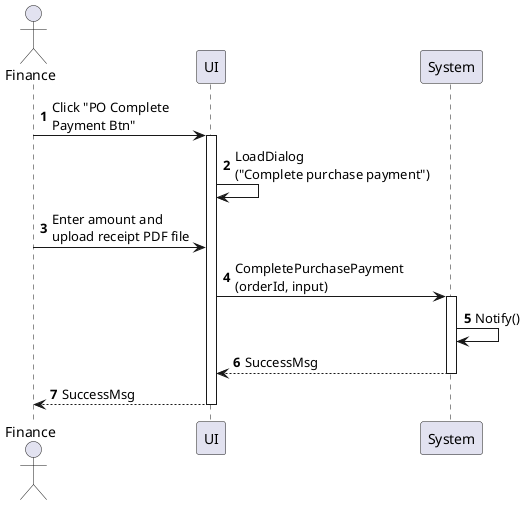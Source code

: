 @startuml purchase-order-complete-payment
autonumber

actor "Finance" as a
participant UI as f
participant System as b

a -> f : Click "PO Complete\nPayment Btn"
activate f
f -> f : LoadDialog\n("Complete purchase payment")
a -> f : Enter amount and\nupload receipt PDF file
f -> b : CompletePurchasePayment\n(orderId, input)
activate b
b -> b : Notify()
return SuccessMsg
return SuccessMsg
@enduml